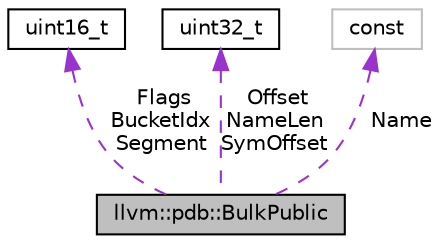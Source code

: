 digraph "llvm::pdb::BulkPublic"
{
 // LATEX_PDF_SIZE
  bgcolor="transparent";
  edge [fontname="Helvetica",fontsize="10",labelfontname="Helvetica",labelfontsize="10"];
  node [fontname="Helvetica",fontsize="10",shape=record];
  Node1 [label="llvm::pdb::BulkPublic",height=0.2,width=0.4,color="black", fillcolor="grey75", style="filled", fontcolor="black",tooltip="This struct is equivalent to codeview::PublicSym32, but it has been optimized for size to speed up bu..."];
  Node2 -> Node1 [dir="back",color="darkorchid3",fontsize="10",style="dashed",label=" Flags\nBucketIdx\nSegment" ,fontname="Helvetica"];
  Node2 [label="uint16_t",height=0.2,width=0.4,color="black",URL="$classuint16__t.html",tooltip=" "];
  Node3 -> Node1 [dir="back",color="darkorchid3",fontsize="10",style="dashed",label=" Offset\nNameLen\nSymOffset" ,fontname="Helvetica"];
  Node3 [label="uint32_t",height=0.2,width=0.4,color="black",URL="$classuint32__t.html",tooltip=" "];
  Node4 -> Node1 [dir="back",color="darkorchid3",fontsize="10",style="dashed",label=" Name" ,fontname="Helvetica"];
  Node4 [label="const",height=0.2,width=0.4,color="grey75",tooltip=" "];
}
